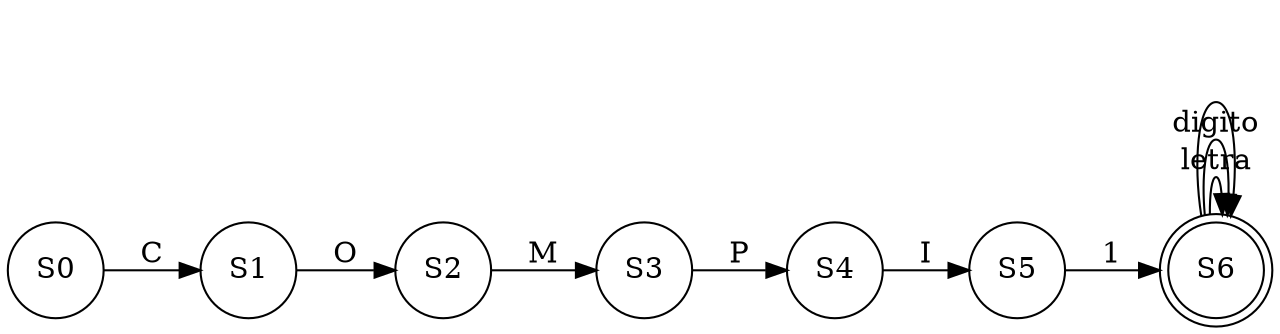 digraph G{
rankdir=LR
node[shape=circle]
concentrate=true
nodoS0[label="S0"];

nodoS1[label="S1"];

nodoS0->nodoS1[label="C"];

nodoS1[label="S1"];

nodoS2[label="S2"];

nodoS1->nodoS2[label="O"];

nodoS2[label="S2"];

nodoS3[label="S3"];

nodoS2->nodoS3[label="M"];

nodoS3[label="S3"];

nodoS4[label="S4"];

nodoS3->nodoS4[label="P"];

nodoS4[label="S4"];

nodoS5[label="S5"];

nodoS4->nodoS5[label="I"];

nodoS5[label="S5"];

nodoS6[label="S6"];

nodoS5->nodoS6[label="1"];

nodoS6[label="S6"][shape=doublecircle];

nodoS6[label="S6"];

nodoS6->nodoS6[label="letra"];

nodoS6[label="S6"];

nodoS6->nodoS6[label="digito"];

nodoS6[label="S6"];

nodoS6->nodoS6[label=" "];

}
